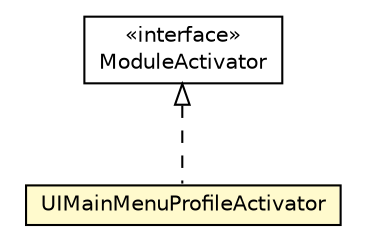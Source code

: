 #!/usr/local/bin/dot
#
# Class diagram 
# Generated by UMLGraph version R5_6-24-gf6e263 (http://www.umlgraph.org/)
#

digraph G {
	edge [fontname="Helvetica",fontsize=10,labelfontname="Helvetica",labelfontsize=10];
	node [fontname="Helvetica",fontsize=10,shape=plaintext];
	nodesep=0.25;
	ranksep=0.5;
	// org.universAAL.ontology.UIMainMenuProfileActivator
	c359662 [label=<<table title="org.universAAL.ontology.UIMainMenuProfileActivator" border="0" cellborder="1" cellspacing="0" cellpadding="2" port="p" bgcolor="lemonChiffon" href="./UIMainMenuProfileActivator.html">
		<tr><td><table border="0" cellspacing="0" cellpadding="1">
<tr><td align="center" balign="center"> UIMainMenuProfileActivator </td></tr>
		</table></td></tr>
		</table>>, URL="./UIMainMenuProfileActivator.html", fontname="Helvetica", fontcolor="black", fontsize=10.0];
	//org.universAAL.ontology.UIMainMenuProfileActivator implements org.universAAL.middleware.container.ModuleActivator
	c360248:p -> c359662:p [dir=back,arrowtail=empty,style=dashed];
	// org.universAAL.middleware.container.ModuleActivator
	c360248 [label=<<table title="org.universAAL.middleware.container.ModuleActivator" border="0" cellborder="1" cellspacing="0" cellpadding="2" port="p" href="http://java.sun.com/j2se/1.4.2/docs/api/org/universAAL/middleware/container/ModuleActivator.html">
		<tr><td><table border="0" cellspacing="0" cellpadding="1">
<tr><td align="center" balign="center"> &#171;interface&#187; </td></tr>
<tr><td align="center" balign="center"> ModuleActivator </td></tr>
		</table></td></tr>
		</table>>, URL="http://java.sun.com/j2se/1.4.2/docs/api/org/universAAL/middleware/container/ModuleActivator.html", fontname="Helvetica", fontcolor="black", fontsize=10.0];
}

